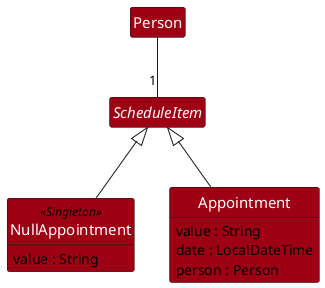 @startuml
hide empty methods
hide empty attributes
hide circle
skinparam class {
  BackgroundColor #9D0012
  FontColor #FFFFFF
      FontSize 15
}

abstract class ScheduleItem {}
class Appointment {
    value : String
    date : LocalDateTime
    person : Person
}

class NullAppointment <<Singleton>> {
    value : String
}
class Person {}

Appointment -up-|> ScheduleItem
NullAppointment -up-|> ScheduleItem

Person -down- "1" ScheduleItem
Appointment -[hidden]left-> NullAppointment

@enduml
